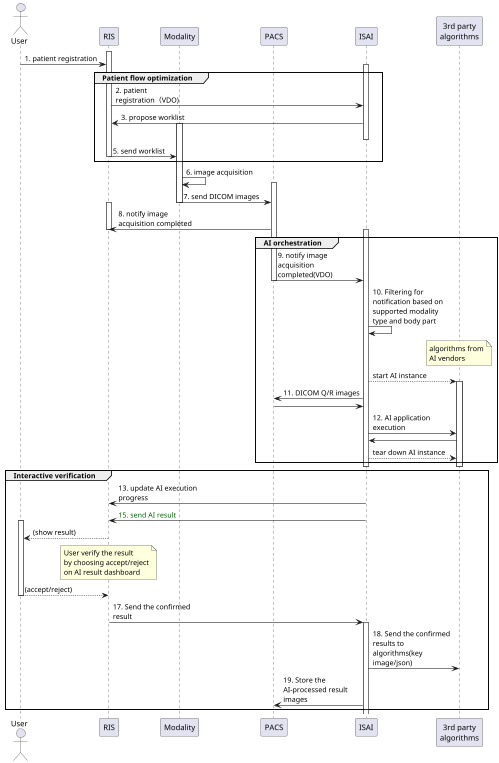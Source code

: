 @startuml
skinparam maxMessageSize 150
scale 500 width

actor "User" as U
participant "RIS" as R
participant "Modality" as M
participant "PACS" as P
participant "ISAI" as I
participant "3rd party\nalgorithms" as S

activate R
U -> R: 1. patient registration
activate I
group Patient flow optimization
R -> I: 2. patient registration（VDO)
R <- I: 3. propose worklist
activate M
deactivate I
R -> M: 5. send worklist
deactivate R
end

M -> M: 6. image acquisition
activate P
M -> P: 7. send DICOM images
deactivate M
activate R
P -> R: 8. notify image acquisition completed
deactivate R
group AI orchestration
activate I
P -> I: 9. notify image acquisition completed(VDO)
deactivate P

I -> I: 10. Filtering for notification based on supported modality type and body part
note over S
algorithms from
AI vendors
end note
I --> S: start AI instance
activate S
P <- I: 11. DICOM Q/R images
P -> I:
I -> S: 12. AI application execution
I <- S:
I --> S: tear down AI instance
end
deactivate S
deactivate I

group Interactive verification
activate R
I -> R: 13. update AI execution progress
I -> R: <font color="darkgreen">15. send AI result
activate U
R --> U: (show result)
note over R
User verify the result
by choosing accept/reject
on AI result dashboard
end note
U --> R: (accept/reject)
deactivate U
R -> I: 17. Send the confirmed result
deactivate R
activate I
I -> S: 18. Send the confirmed results to algorithms(key image/json)
I -> P: 19. Store the AI-processed result images
end
@enduml

'/*
'优先级和参与者有关。
'Actors:
'----------
'Report Creator ?
'Report Reader ?
'Rendered Report Reader ?
'Report Repository ?
'Image Manager/Image Archive
'Image Display
'Image Display Invoker
'Evidence Creator
'Evidence Moderator ? <- ISAI
'*/